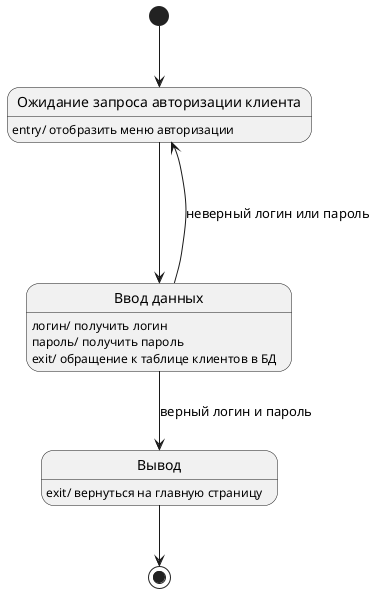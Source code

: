 @startuml
state "Ожидание запроса авторизации клиента" as s1
    s1: entry/ отобразить меню авторизации

state "Ввод данных" as s2
    s2: логин/ получить логин
    s2: пароль/ получить пароль
    s2: exit/ обращение к таблице клиентов в БД

state "Вывод" as s3
    s3: exit/ вернуться на главную страницу

[*] --> s1
s1 ---> s2
s2 --> s1 : неверный логин или пароль
s2 --> s3 : верный логин и пароль
s3 --> [*]

@enduml